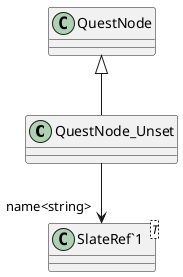 @startuml
class QuestNode_Unset {
}
class "SlateRef`1"<T> {
}
QuestNode <|-- QuestNode_Unset
QuestNode_Unset --> "name<string>" "SlateRef`1"
@enduml
